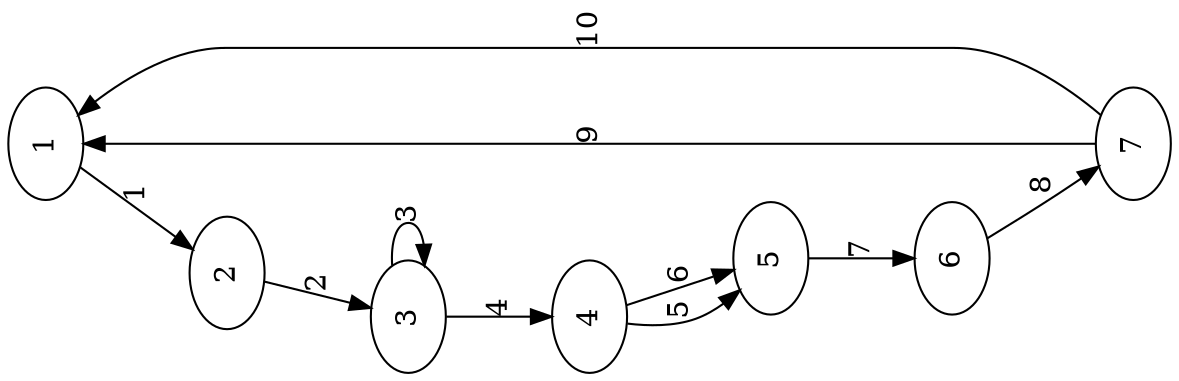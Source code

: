 digraph {
landscape=true
1 -> 2 [label = "1"]
2 -> 3 [label = "2"]
3 -> 3 [label = "3"]
3 -> 4 [label = "4"]
4 -> 5 [label = "5"]
4 -> 5 [label = "6"]
5 -> 6 [label = "7"]
6 -> 7 [label = "8"]
7 -> 1 [label = "9"]
7 -> 1 [label = "10"]
}